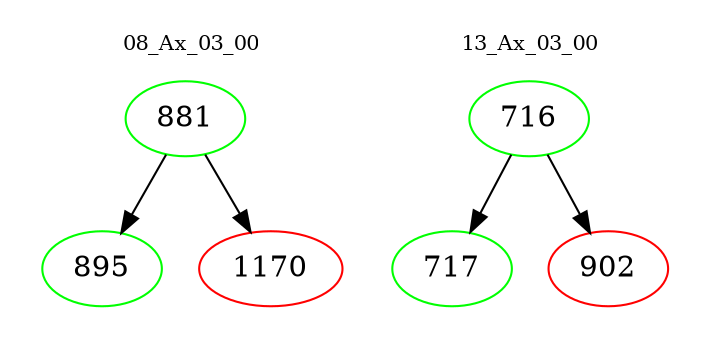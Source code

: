 digraph{
subgraph cluster_0 {
color = white
label = "08_Ax_03_00";
fontsize=10;
T0_881 [label="881", color="green"]
T0_881 -> T0_895 [color="black"]
T0_895 [label="895", color="green"]
T0_881 -> T0_1170 [color="black"]
T0_1170 [label="1170", color="red"]
}
subgraph cluster_1 {
color = white
label = "13_Ax_03_00";
fontsize=10;
T1_716 [label="716", color="green"]
T1_716 -> T1_717 [color="black"]
T1_717 [label="717", color="green"]
T1_716 -> T1_902 [color="black"]
T1_902 [label="902", color="red"]
}
}
